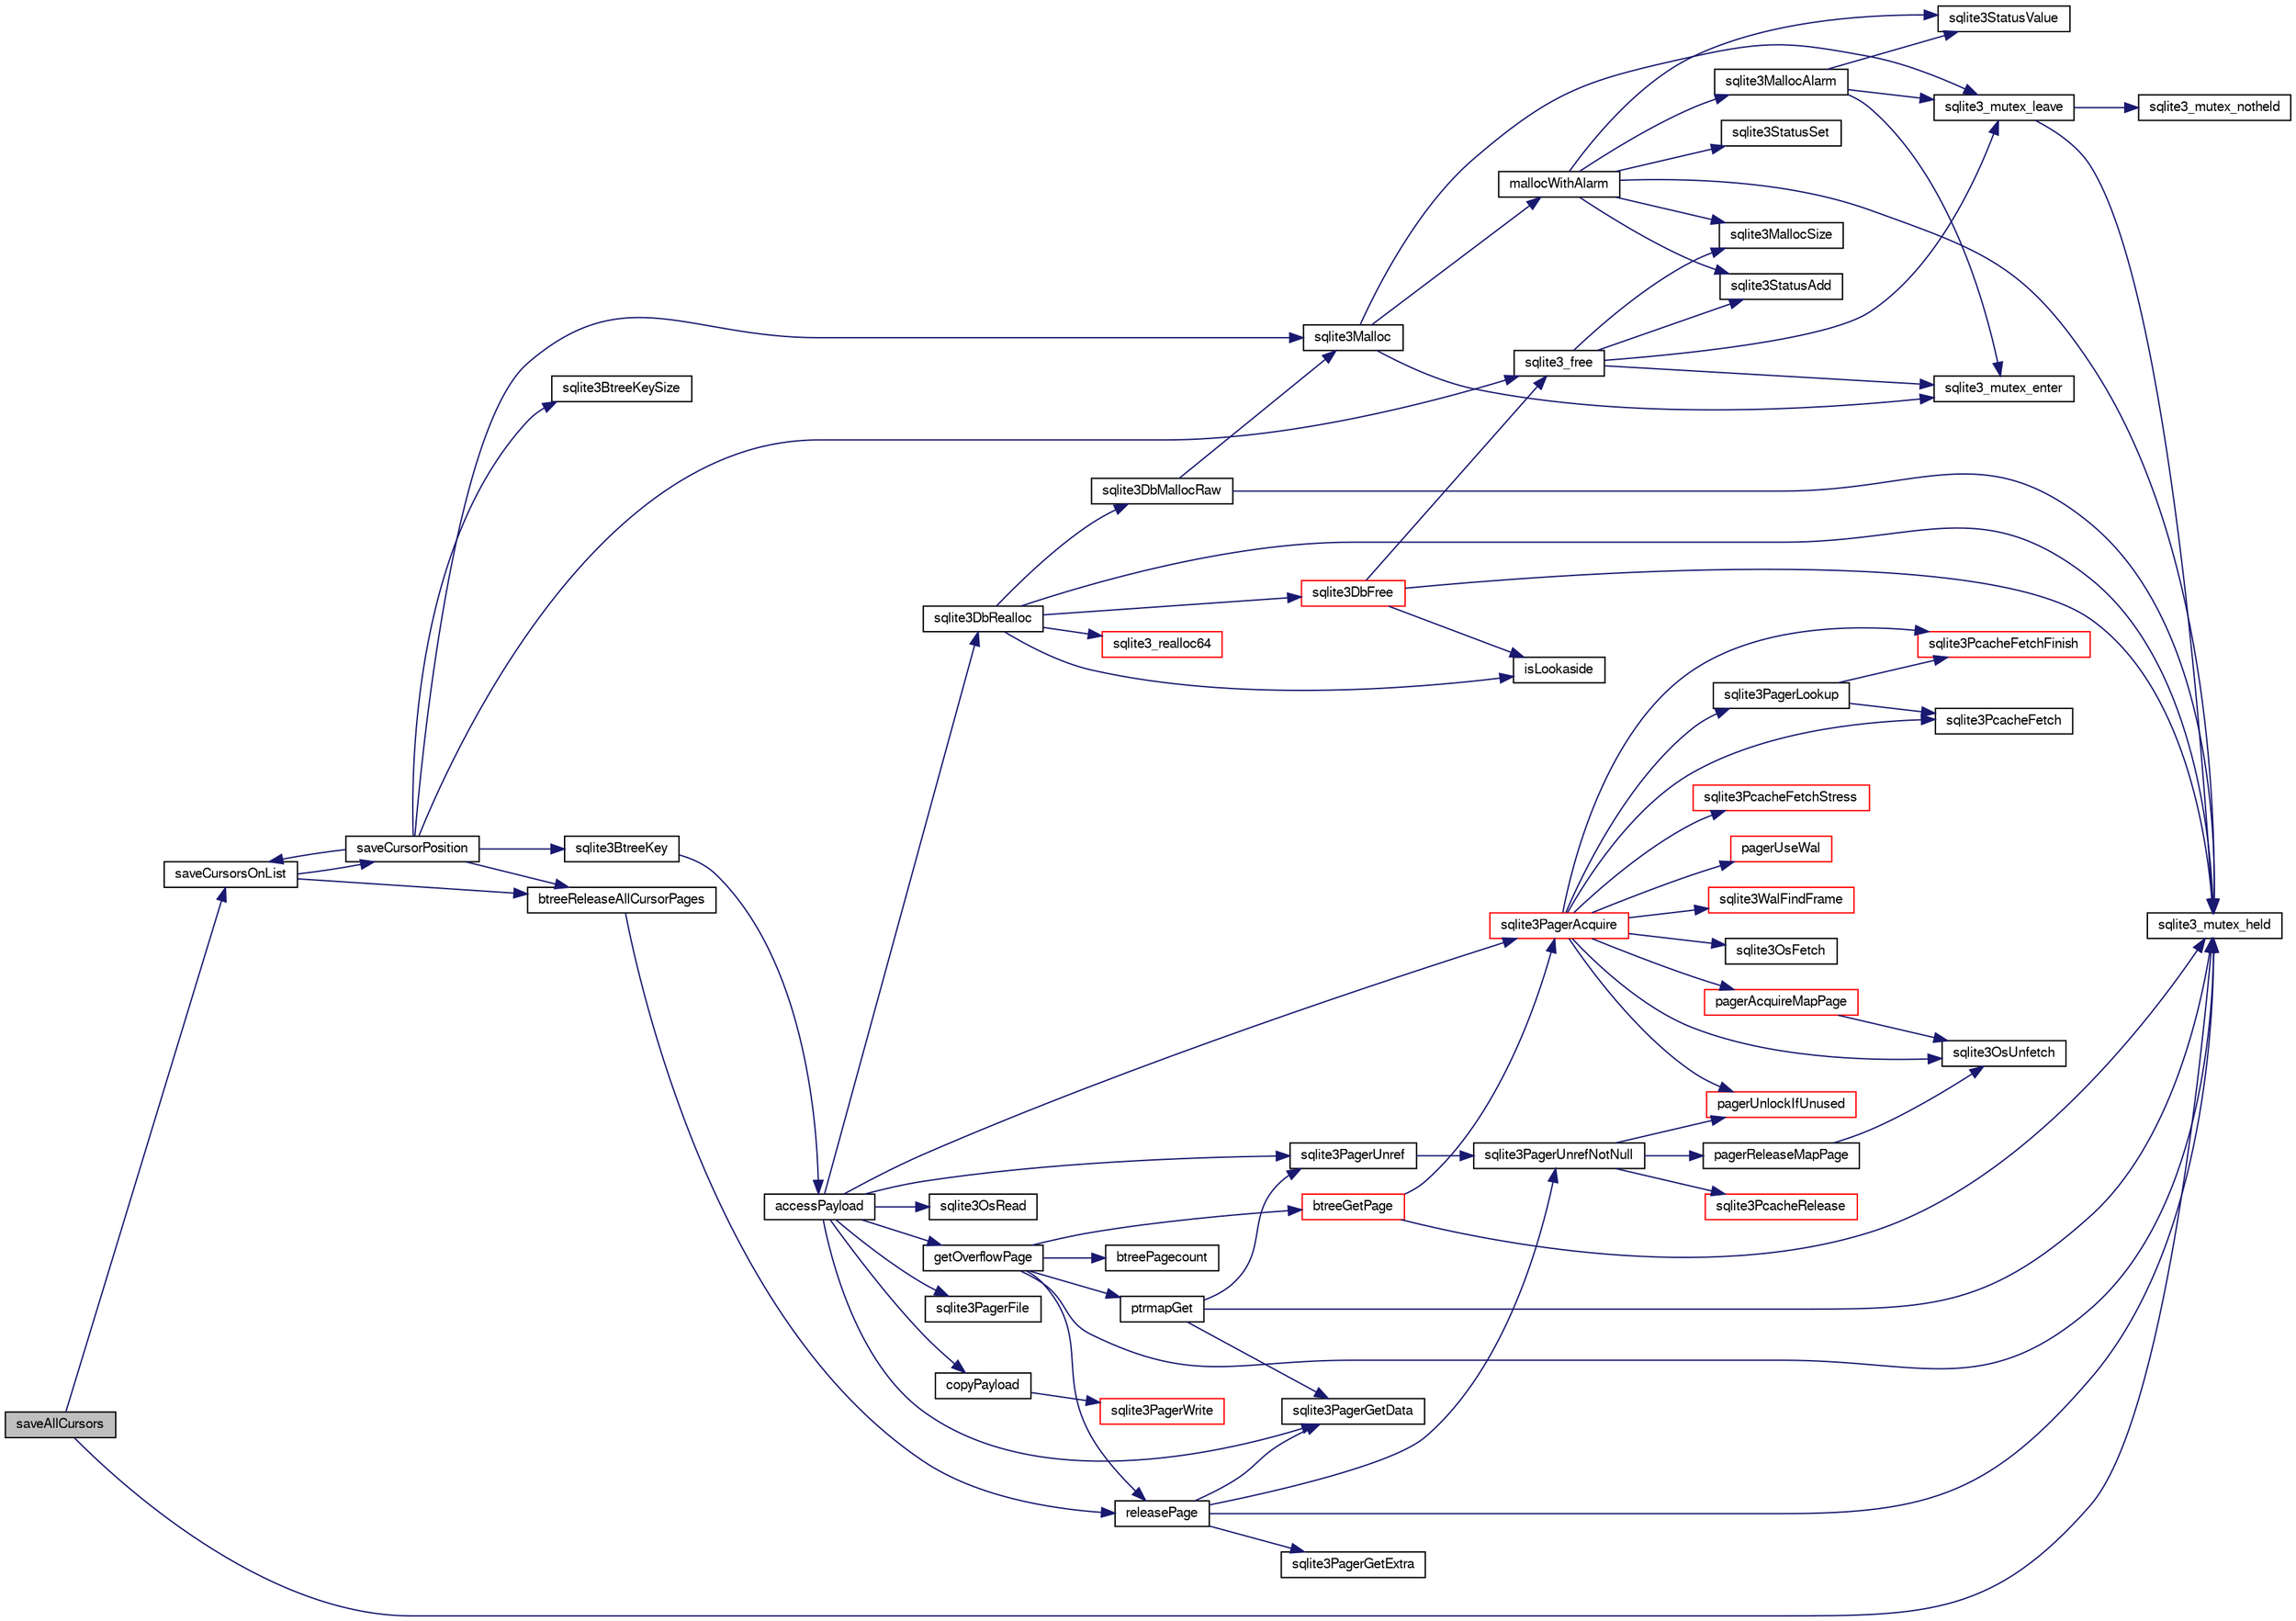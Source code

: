 digraph "saveAllCursors"
{
  edge [fontname="FreeSans",fontsize="10",labelfontname="FreeSans",labelfontsize="10"];
  node [fontname="FreeSans",fontsize="10",shape=record];
  rankdir="LR";
  Node282192 [label="saveAllCursors",height=0.2,width=0.4,color="black", fillcolor="grey75", style="filled", fontcolor="black"];
  Node282192 -> Node282193 [color="midnightblue",fontsize="10",style="solid",fontname="FreeSans"];
  Node282193 [label="sqlite3_mutex_held",height=0.2,width=0.4,color="black", fillcolor="white", style="filled",URL="$sqlite3_8c.html#acf77da68932b6bc163c5e68547ecc3e7"];
  Node282192 -> Node282194 [color="midnightblue",fontsize="10",style="solid",fontname="FreeSans"];
  Node282194 [label="saveCursorsOnList",height=0.2,width=0.4,color="black", fillcolor="white", style="filled",URL="$sqlite3_8c.html#a33cb455c167e82c225c04c6628a486e1"];
  Node282194 -> Node282195 [color="midnightblue",fontsize="10",style="solid",fontname="FreeSans"];
  Node282195 [label="saveCursorPosition",height=0.2,width=0.4,color="black", fillcolor="white", style="filled",URL="$sqlite3_8c.html#a1fd19e15f7d2a03087f0c1f287dda917"];
  Node282195 -> Node282196 [color="midnightblue",fontsize="10",style="solid",fontname="FreeSans"];
  Node282196 [label="sqlite3BtreeKeySize",height=0.2,width=0.4,color="black", fillcolor="white", style="filled",URL="$sqlite3_8c.html#a73b33a51e4be80535ca4357abe181d2b"];
  Node282195 -> Node282197 [color="midnightblue",fontsize="10",style="solid",fontname="FreeSans"];
  Node282197 [label="sqlite3Malloc",height=0.2,width=0.4,color="black", fillcolor="white", style="filled",URL="$sqlite3_8c.html#a361a2eaa846b1885f123abe46f5d8b2b"];
  Node282197 -> Node282198 [color="midnightblue",fontsize="10",style="solid",fontname="FreeSans"];
  Node282198 [label="sqlite3_mutex_enter",height=0.2,width=0.4,color="black", fillcolor="white", style="filled",URL="$sqlite3_8c.html#a1c12cde690bd89f104de5cbad12a6bf5"];
  Node282197 -> Node282199 [color="midnightblue",fontsize="10",style="solid",fontname="FreeSans"];
  Node282199 [label="mallocWithAlarm",height=0.2,width=0.4,color="black", fillcolor="white", style="filled",URL="$sqlite3_8c.html#ab070d5cf8e48ec8a6a43cf025d48598b"];
  Node282199 -> Node282193 [color="midnightblue",fontsize="10",style="solid",fontname="FreeSans"];
  Node282199 -> Node282200 [color="midnightblue",fontsize="10",style="solid",fontname="FreeSans"];
  Node282200 [label="sqlite3StatusSet",height=0.2,width=0.4,color="black", fillcolor="white", style="filled",URL="$sqlite3_8c.html#afec7586c01fcb5ea17dc9d7725a589d9"];
  Node282199 -> Node282201 [color="midnightblue",fontsize="10",style="solid",fontname="FreeSans"];
  Node282201 [label="sqlite3StatusValue",height=0.2,width=0.4,color="black", fillcolor="white", style="filled",URL="$sqlite3_8c.html#a30b8ac296c6e200c1fa57708d52c6ef6"];
  Node282199 -> Node282202 [color="midnightblue",fontsize="10",style="solid",fontname="FreeSans"];
  Node282202 [label="sqlite3MallocAlarm",height=0.2,width=0.4,color="black", fillcolor="white", style="filled",URL="$sqlite3_8c.html#ada66988e8471d1198f3219c062377508"];
  Node282202 -> Node282201 [color="midnightblue",fontsize="10",style="solid",fontname="FreeSans"];
  Node282202 -> Node282203 [color="midnightblue",fontsize="10",style="solid",fontname="FreeSans"];
  Node282203 [label="sqlite3_mutex_leave",height=0.2,width=0.4,color="black", fillcolor="white", style="filled",URL="$sqlite3_8c.html#a5838d235601dbd3c1fa993555c6bcc93"];
  Node282203 -> Node282193 [color="midnightblue",fontsize="10",style="solid",fontname="FreeSans"];
  Node282203 -> Node282204 [color="midnightblue",fontsize="10",style="solid",fontname="FreeSans"];
  Node282204 [label="sqlite3_mutex_notheld",height=0.2,width=0.4,color="black", fillcolor="white", style="filled",URL="$sqlite3_8c.html#a83967c837c1c000d3b5adcfaa688f5dc"];
  Node282202 -> Node282198 [color="midnightblue",fontsize="10",style="solid",fontname="FreeSans"];
  Node282199 -> Node282205 [color="midnightblue",fontsize="10",style="solid",fontname="FreeSans"];
  Node282205 [label="sqlite3MallocSize",height=0.2,width=0.4,color="black", fillcolor="white", style="filled",URL="$sqlite3_8c.html#acf5d2a5f35270bafb050bd2def576955"];
  Node282199 -> Node282206 [color="midnightblue",fontsize="10",style="solid",fontname="FreeSans"];
  Node282206 [label="sqlite3StatusAdd",height=0.2,width=0.4,color="black", fillcolor="white", style="filled",URL="$sqlite3_8c.html#afa029f93586aeab4cc85360905dae9cd"];
  Node282197 -> Node282203 [color="midnightblue",fontsize="10",style="solid",fontname="FreeSans"];
  Node282195 -> Node282207 [color="midnightblue",fontsize="10",style="solid",fontname="FreeSans"];
  Node282207 [label="sqlite3BtreeKey",height=0.2,width=0.4,color="black", fillcolor="white", style="filled",URL="$sqlite3_8c.html#ac2d5b22a7aae9c57b8a4ef7be643c1cd"];
  Node282207 -> Node282208 [color="midnightblue",fontsize="10",style="solid",fontname="FreeSans"];
  Node282208 [label="accessPayload",height=0.2,width=0.4,color="black", fillcolor="white", style="filled",URL="$sqlite3_8c.html#acf70e6d3cb6afd54d677b3dffb6959d2"];
  Node282208 -> Node282209 [color="midnightblue",fontsize="10",style="solid",fontname="FreeSans"];
  Node282209 [label="copyPayload",height=0.2,width=0.4,color="black", fillcolor="white", style="filled",URL="$sqlite3_8c.html#aedb2ad4326779a68bc8e012570bda430"];
  Node282209 -> Node282210 [color="midnightblue",fontsize="10",style="solid",fontname="FreeSans"];
  Node282210 [label="sqlite3PagerWrite",height=0.2,width=0.4,color="red", fillcolor="white", style="filled",URL="$sqlite3_8c.html#ad4b8aee028ee99575b0748b299e04ed0"];
  Node282208 -> Node282231 [color="midnightblue",fontsize="10",style="solid",fontname="FreeSans"];
  Node282231 [label="sqlite3DbRealloc",height=0.2,width=0.4,color="black", fillcolor="white", style="filled",URL="$sqlite3_8c.html#ae028f4902a9d29bcaf310ff289ee87dc"];
  Node282231 -> Node282193 [color="midnightblue",fontsize="10",style="solid",fontname="FreeSans"];
  Node282231 -> Node282232 [color="midnightblue",fontsize="10",style="solid",fontname="FreeSans"];
  Node282232 [label="sqlite3DbMallocRaw",height=0.2,width=0.4,color="black", fillcolor="white", style="filled",URL="$sqlite3_8c.html#abbe8be0cf7175e11ddc3e2218fad924e"];
  Node282232 -> Node282193 [color="midnightblue",fontsize="10",style="solid",fontname="FreeSans"];
  Node282232 -> Node282197 [color="midnightblue",fontsize="10",style="solid",fontname="FreeSans"];
  Node282231 -> Node282229 [color="midnightblue",fontsize="10",style="solid",fontname="FreeSans"];
  Node282229 [label="isLookaside",height=0.2,width=0.4,color="black", fillcolor="white", style="filled",URL="$sqlite3_8c.html#a770fa05ff9717b75e16f4d968a77b897"];
  Node282231 -> Node282226 [color="midnightblue",fontsize="10",style="solid",fontname="FreeSans"];
  Node282226 [label="sqlite3DbFree",height=0.2,width=0.4,color="red", fillcolor="white", style="filled",URL="$sqlite3_8c.html#ac70ab821a6607b4a1b909582dc37a069"];
  Node282226 -> Node282193 [color="midnightblue",fontsize="10",style="solid",fontname="FreeSans"];
  Node282226 -> Node282229 [color="midnightblue",fontsize="10",style="solid",fontname="FreeSans"];
  Node282226 -> Node282230 [color="midnightblue",fontsize="10",style="solid",fontname="FreeSans"];
  Node282230 [label="sqlite3_free",height=0.2,width=0.4,color="black", fillcolor="white", style="filled",URL="$sqlite3_8c.html#a6552349e36a8a691af5487999ab09519"];
  Node282230 -> Node282198 [color="midnightblue",fontsize="10",style="solid",fontname="FreeSans"];
  Node282230 -> Node282206 [color="midnightblue",fontsize="10",style="solid",fontname="FreeSans"];
  Node282230 -> Node282205 [color="midnightblue",fontsize="10",style="solid",fontname="FreeSans"];
  Node282230 -> Node282203 [color="midnightblue",fontsize="10",style="solid",fontname="FreeSans"];
  Node282231 -> Node282233 [color="midnightblue",fontsize="10",style="solid",fontname="FreeSans"];
  Node282233 [label="sqlite3_realloc64",height=0.2,width=0.4,color="red", fillcolor="white", style="filled",URL="$sqlite3_8c.html#a3765a714077ee547e811034236dc9ecd"];
  Node282208 -> Node282615 [color="midnightblue",fontsize="10",style="solid",fontname="FreeSans"];
  Node282615 [label="getOverflowPage",height=0.2,width=0.4,color="black", fillcolor="white", style="filled",URL="$sqlite3_8c.html#af907f898e049d621e2c9dc1ed1d63cf4"];
  Node282615 -> Node282193 [color="midnightblue",fontsize="10",style="solid",fontname="FreeSans"];
  Node282615 -> Node282581 [color="midnightblue",fontsize="10",style="solid",fontname="FreeSans"];
  Node282581 [label="btreePagecount",height=0.2,width=0.4,color="black", fillcolor="white", style="filled",URL="$sqlite3_8c.html#a9cc4ac11752c088db89d551ec1495a15"];
  Node282615 -> Node282616 [color="midnightblue",fontsize="10",style="solid",fontname="FreeSans"];
  Node282616 [label="ptrmapGet",height=0.2,width=0.4,color="black", fillcolor="white", style="filled",URL="$sqlite3_8c.html#ae91bfd9c1bec807a52a384d2ed01934b"];
  Node282616 -> Node282193 [color="midnightblue",fontsize="10",style="solid",fontname="FreeSans"];
  Node282616 -> Node282577 [color="midnightblue",fontsize="10",style="solid",fontname="FreeSans"];
  Node282577 [label="sqlite3PagerGetData",height=0.2,width=0.4,color="black", fillcolor="white", style="filled",URL="$sqlite3_8c.html#a9dd340e56fb4b7fad4df339595b8d8a2"];
  Node282616 -> Node282582 [color="midnightblue",fontsize="10",style="solid",fontname="FreeSans"];
  Node282582 [label="sqlite3PagerUnref",height=0.2,width=0.4,color="black", fillcolor="white", style="filled",URL="$sqlite3_8c.html#aa9d040b7f24a8a5d99bf96863b52cd15"];
  Node282582 -> Node282510 [color="midnightblue",fontsize="10",style="solid",fontname="FreeSans"];
  Node282510 [label="sqlite3PagerUnrefNotNull",height=0.2,width=0.4,color="black", fillcolor="white", style="filled",URL="$sqlite3_8c.html#a4b314f96f09f5c68c94672e420e31ab9"];
  Node282510 -> Node282511 [color="midnightblue",fontsize="10",style="solid",fontname="FreeSans"];
  Node282511 [label="pagerReleaseMapPage",height=0.2,width=0.4,color="black", fillcolor="white", style="filled",URL="$sqlite3_8c.html#aefa288f9febba49488ab634f8b0d5f6d"];
  Node282511 -> Node282512 [color="midnightblue",fontsize="10",style="solid",fontname="FreeSans"];
  Node282512 [label="sqlite3OsUnfetch",height=0.2,width=0.4,color="black", fillcolor="white", style="filled",URL="$sqlite3_8c.html#abc0da72cb8b8989cf8708b572fe5fef4"];
  Node282510 -> Node282513 [color="midnightblue",fontsize="10",style="solid",fontname="FreeSans"];
  Node282513 [label="sqlite3PcacheRelease",height=0.2,width=0.4,color="red", fillcolor="white", style="filled",URL="$sqlite3_8c.html#ad07fc7a8130ad1e77861f345084b1b83"];
  Node282510 -> Node282515 [color="midnightblue",fontsize="10",style="solid",fontname="FreeSans"];
  Node282515 [label="pagerUnlockIfUnused",height=0.2,width=0.4,color="red", fillcolor="white", style="filled",URL="$sqlite3_8c.html#abf547f4276efb6f10262f7fde1e4d065"];
  Node282615 -> Node282617 [color="midnightblue",fontsize="10",style="solid",fontname="FreeSans"];
  Node282617 [label="btreeGetPage",height=0.2,width=0.4,color="red", fillcolor="white", style="filled",URL="$sqlite3_8c.html#ac59679e30ceb0190614fbd19a7feb6de"];
  Node282617 -> Node282193 [color="midnightblue",fontsize="10",style="solid",fontname="FreeSans"];
  Node282617 -> Node282583 [color="midnightblue",fontsize="10",style="solid",fontname="FreeSans"];
  Node282583 [label="sqlite3PagerAcquire",height=0.2,width=0.4,color="red", fillcolor="white", style="filled",URL="$sqlite3_8c.html#a22a53daafd2bd778cda390312651f994"];
  Node282583 -> Node282215 [color="midnightblue",fontsize="10",style="solid",fontname="FreeSans"];
  Node282215 [label="pagerUseWal",height=0.2,width=0.4,color="red", fillcolor="white", style="filled",URL="$sqlite3_8c.html#a31def80bfe1de9284d635ba190a5eb68"];
  Node282583 -> Node282541 [color="midnightblue",fontsize="10",style="solid",fontname="FreeSans"];
  Node282541 [label="sqlite3WalFindFrame",height=0.2,width=0.4,color="red", fillcolor="white", style="filled",URL="$sqlite3_8c.html#a70d73def3adcc264f500a63178742708"];
  Node282583 -> Node282531 [color="midnightblue",fontsize="10",style="solid",fontname="FreeSans"];
  Node282531 [label="sqlite3OsFetch",height=0.2,width=0.4,color="black", fillcolor="white", style="filled",URL="$sqlite3_8c.html#ab5b9137b375d5d8a8c216a644056cba7"];
  Node282583 -> Node282535 [color="midnightblue",fontsize="10",style="solid",fontname="FreeSans"];
  Node282535 [label="sqlite3PagerLookup",height=0.2,width=0.4,color="black", fillcolor="white", style="filled",URL="$sqlite3_8c.html#a1252ec03814f64eed236cfb21094cafd"];
  Node282535 -> Node282536 [color="midnightblue",fontsize="10",style="solid",fontname="FreeSans"];
  Node282536 [label="sqlite3PcacheFetch",height=0.2,width=0.4,color="black", fillcolor="white", style="filled",URL="$sqlite3_8c.html#a51a10151c5ec2c1c9e6fd615e95a3450"];
  Node282535 -> Node282537 [color="midnightblue",fontsize="10",style="solid",fontname="FreeSans"];
  Node282537 [label="sqlite3PcacheFetchFinish",height=0.2,width=0.4,color="red", fillcolor="white", style="filled",URL="$sqlite3_8c.html#a21f330cb082d63a111f64257e823a4b1"];
  Node282583 -> Node282584 [color="midnightblue",fontsize="10",style="solid",fontname="FreeSans"];
  Node282584 [label="pagerAcquireMapPage",height=0.2,width=0.4,color="red", fillcolor="white", style="filled",URL="$sqlite3_8c.html#affc12640bbd7572ae41f1943f3b8bb3b"];
  Node282584 -> Node282512 [color="midnightblue",fontsize="10",style="solid",fontname="FreeSans"];
  Node282583 -> Node282512 [color="midnightblue",fontsize="10",style="solid",fontname="FreeSans"];
  Node282583 -> Node282536 [color="midnightblue",fontsize="10",style="solid",fontname="FreeSans"];
  Node282583 -> Node282585 [color="midnightblue",fontsize="10",style="solid",fontname="FreeSans"];
  Node282585 [label="sqlite3PcacheFetchStress",height=0.2,width=0.4,color="red", fillcolor="white", style="filled",URL="$sqlite3_8c.html#a83644ab4d77e1649ae5336b659edb351"];
  Node282583 -> Node282537 [color="midnightblue",fontsize="10",style="solid",fontname="FreeSans"];
  Node282583 -> Node282515 [color="midnightblue",fontsize="10",style="solid",fontname="FreeSans"];
  Node282615 -> Node282619 [color="midnightblue",fontsize="10",style="solid",fontname="FreeSans"];
  Node282619 [label="releasePage",height=0.2,width=0.4,color="black", fillcolor="white", style="filled",URL="$sqlite3_8c.html#a92c6fb14f9bcf117440c35116c26d6c4"];
  Node282619 -> Node282578 [color="midnightblue",fontsize="10",style="solid",fontname="FreeSans"];
  Node282578 [label="sqlite3PagerGetExtra",height=0.2,width=0.4,color="black", fillcolor="white", style="filled",URL="$sqlite3_8c.html#a48e879a6d20f06f27390973ab8d59bd7"];
  Node282619 -> Node282577 [color="midnightblue",fontsize="10",style="solid",fontname="FreeSans"];
  Node282619 -> Node282193 [color="midnightblue",fontsize="10",style="solid",fontname="FreeSans"];
  Node282619 -> Node282510 [color="midnightblue",fontsize="10",style="solid",fontname="FreeSans"];
  Node282208 -> Node282620 [color="midnightblue",fontsize="10",style="solid",fontname="FreeSans"];
  Node282620 [label="sqlite3PagerFile",height=0.2,width=0.4,color="black", fillcolor="white", style="filled",URL="$sqlite3_8c.html#a4994718ae281ffc714aa975c5b9b359d"];
  Node282208 -> Node282544 [color="midnightblue",fontsize="10",style="solid",fontname="FreeSans"];
  Node282544 [label="sqlite3OsRead",height=0.2,width=0.4,color="black", fillcolor="white", style="filled",URL="$sqlite3_8c.html#a98ef6b5ed82299d2efc0b5f9e41c877d"];
  Node282208 -> Node282583 [color="midnightblue",fontsize="10",style="solid",fontname="FreeSans"];
  Node282208 -> Node282577 [color="midnightblue",fontsize="10",style="solid",fontname="FreeSans"];
  Node282208 -> Node282582 [color="midnightblue",fontsize="10",style="solid",fontname="FreeSans"];
  Node282195 -> Node282230 [color="midnightblue",fontsize="10",style="solid",fontname="FreeSans"];
  Node282195 -> Node282621 [color="midnightblue",fontsize="10",style="solid",fontname="FreeSans"];
  Node282621 [label="btreeReleaseAllCursorPages",height=0.2,width=0.4,color="black", fillcolor="white", style="filled",URL="$sqlite3_8c.html#a8535e63c9127b9f6b5b136cab41cbdd7"];
  Node282621 -> Node282619 [color="midnightblue",fontsize="10",style="solid",fontname="FreeSans"];
  Node282195 -> Node282194 [color="midnightblue",fontsize="10",style="solid",fontname="FreeSans"];
  Node282194 -> Node282621 [color="midnightblue",fontsize="10",style="solid",fontname="FreeSans"];
}
